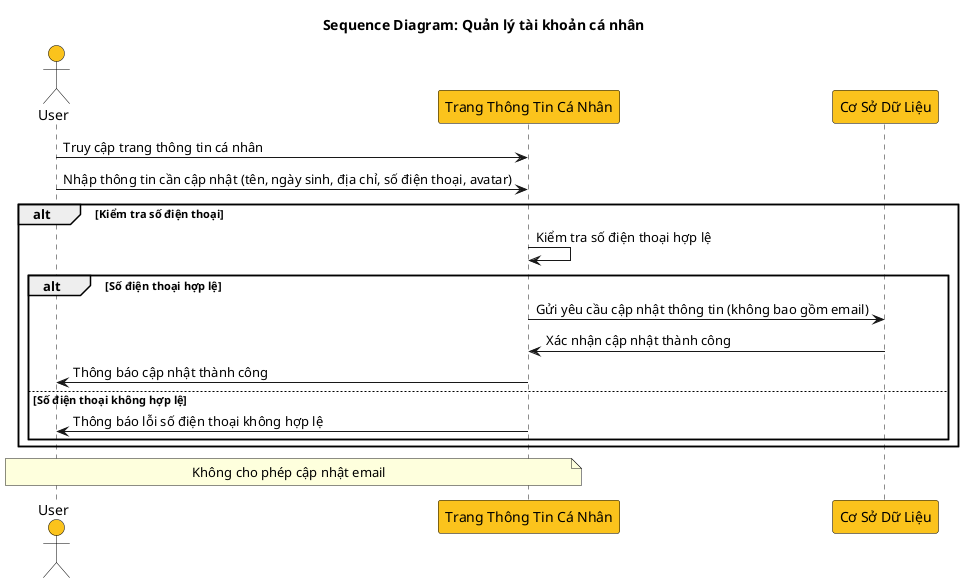 @startuml
title Sequence Diagram: Quản lý tài khoản cá nhân

skinparam actor  {
    BackgroundColor FBC31C
    BorderColor Black
    FontColor Black
}

skinparam participant  {
    BackgroundColor FBC31C
    BorderColor Black
    FontColor Black
}

actor User
participant ProfilePage as "Trang Thông Tin Cá Nhân"
participant Database as "Cơ Sở Dữ Liệu"

User -> ProfilePage : Truy cập trang thông tin cá nhân
User -> ProfilePage : Nhập thông tin cần cập nhật (tên, ngày sinh, địa chỉ, số điện thoại, avatar)

alt Kiểm tra số điện thoại
    ProfilePage -> ProfilePage : Kiểm tra số điện thoại hợp lệ
    alt Số điện thoại hợp lệ
        ProfilePage -> Database : Gửi yêu cầu cập nhật thông tin (không bao gồm email)
        Database -> ProfilePage : Xác nhận cập nhật thành công
        ProfilePage -> User : Thông báo cập nhật thành công
    else Số điện thoại không hợp lệ
        ProfilePage -> User : Thông báo lỗi số điện thoại không hợp lệ
    end
end

note over User, ProfilePage : Không cho phép cập nhật email

@enduml

